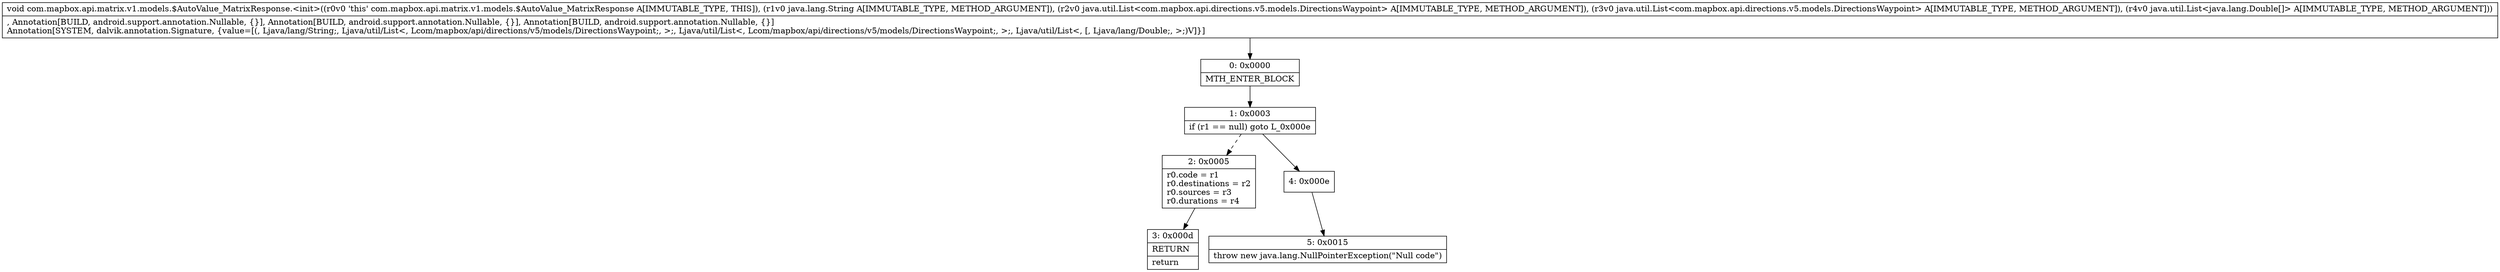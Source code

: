 digraph "CFG forcom.mapbox.api.matrix.v1.models.$AutoValue_MatrixResponse.\<init\>(Ljava\/lang\/String;Ljava\/util\/List;Ljava\/util\/List;Ljava\/util\/List;)V" {
Node_0 [shape=record,label="{0\:\ 0x0000|MTH_ENTER_BLOCK\l}"];
Node_1 [shape=record,label="{1\:\ 0x0003|if (r1 == null) goto L_0x000e\l}"];
Node_2 [shape=record,label="{2\:\ 0x0005|r0.code = r1\lr0.destinations = r2\lr0.sources = r3\lr0.durations = r4\l}"];
Node_3 [shape=record,label="{3\:\ 0x000d|RETURN\l|return\l}"];
Node_4 [shape=record,label="{4\:\ 0x000e}"];
Node_5 [shape=record,label="{5\:\ 0x0015|throw new java.lang.NullPointerException(\"Null code\")\l}"];
MethodNode[shape=record,label="{void com.mapbox.api.matrix.v1.models.$AutoValue_MatrixResponse.\<init\>((r0v0 'this' com.mapbox.api.matrix.v1.models.$AutoValue_MatrixResponse A[IMMUTABLE_TYPE, THIS]), (r1v0 java.lang.String A[IMMUTABLE_TYPE, METHOD_ARGUMENT]), (r2v0 java.util.List\<com.mapbox.api.directions.v5.models.DirectionsWaypoint\> A[IMMUTABLE_TYPE, METHOD_ARGUMENT]), (r3v0 java.util.List\<com.mapbox.api.directions.v5.models.DirectionsWaypoint\> A[IMMUTABLE_TYPE, METHOD_ARGUMENT]), (r4v0 java.util.List\<java.lang.Double[]\> A[IMMUTABLE_TYPE, METHOD_ARGUMENT]))  | , Annotation[BUILD, android.support.annotation.Nullable, \{\}], Annotation[BUILD, android.support.annotation.Nullable, \{\}], Annotation[BUILD, android.support.annotation.Nullable, \{\}]\lAnnotation[SYSTEM, dalvik.annotation.Signature, \{value=[(, Ljava\/lang\/String;, Ljava\/util\/List\<, Lcom\/mapbox\/api\/directions\/v5\/models\/DirectionsWaypoint;, \>;, Ljava\/util\/List\<, Lcom\/mapbox\/api\/directions\/v5\/models\/DirectionsWaypoint;, \>;, Ljava\/util\/List\<, [, Ljava\/lang\/Double;, \>;)V]\}]\l}"];
MethodNode -> Node_0;
Node_0 -> Node_1;
Node_1 -> Node_2[style=dashed];
Node_1 -> Node_4;
Node_2 -> Node_3;
Node_4 -> Node_5;
}

